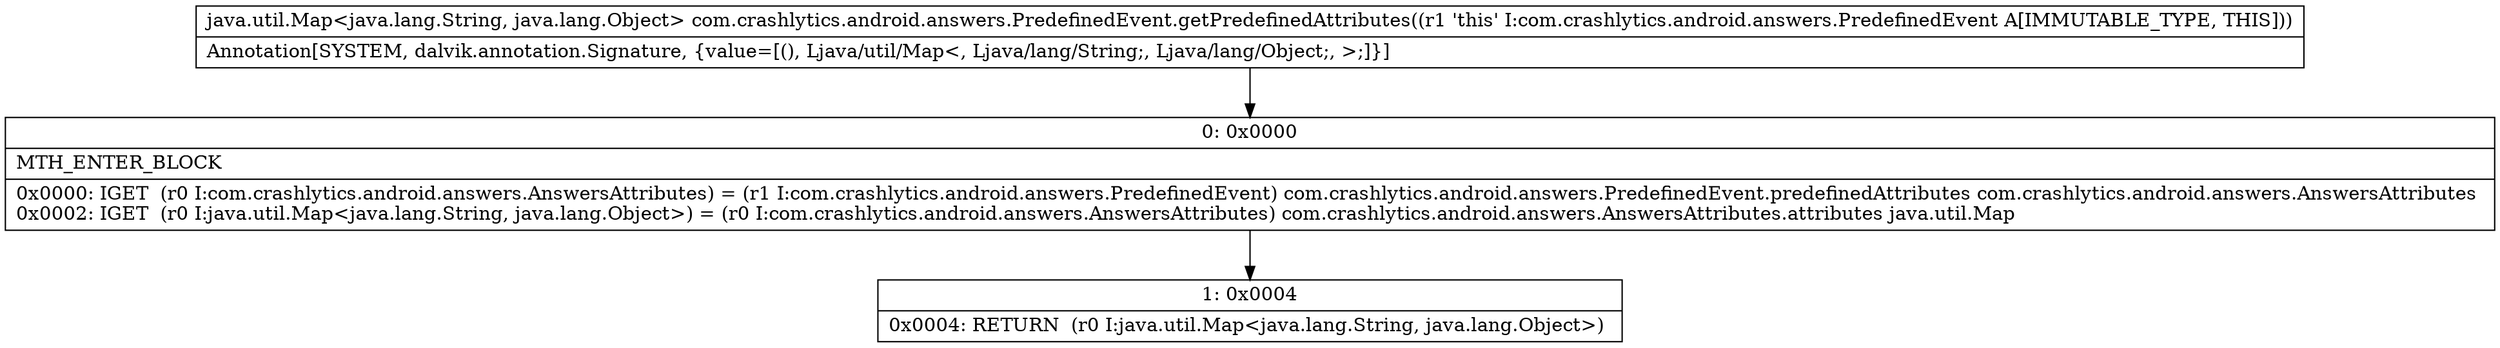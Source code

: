 digraph "CFG forcom.crashlytics.android.answers.PredefinedEvent.getPredefinedAttributes()Ljava\/util\/Map;" {
Node_0 [shape=record,label="{0\:\ 0x0000|MTH_ENTER_BLOCK\l|0x0000: IGET  (r0 I:com.crashlytics.android.answers.AnswersAttributes) = (r1 I:com.crashlytics.android.answers.PredefinedEvent) com.crashlytics.android.answers.PredefinedEvent.predefinedAttributes com.crashlytics.android.answers.AnswersAttributes \l0x0002: IGET  (r0 I:java.util.Map\<java.lang.String, java.lang.Object\>) = (r0 I:com.crashlytics.android.answers.AnswersAttributes) com.crashlytics.android.answers.AnswersAttributes.attributes java.util.Map \l}"];
Node_1 [shape=record,label="{1\:\ 0x0004|0x0004: RETURN  (r0 I:java.util.Map\<java.lang.String, java.lang.Object\>) \l}"];
MethodNode[shape=record,label="{java.util.Map\<java.lang.String, java.lang.Object\> com.crashlytics.android.answers.PredefinedEvent.getPredefinedAttributes((r1 'this' I:com.crashlytics.android.answers.PredefinedEvent A[IMMUTABLE_TYPE, THIS]))  | Annotation[SYSTEM, dalvik.annotation.Signature, \{value=[(), Ljava\/util\/Map\<, Ljava\/lang\/String;, Ljava\/lang\/Object;, \>;]\}]\l}"];
MethodNode -> Node_0;
Node_0 -> Node_1;
}

